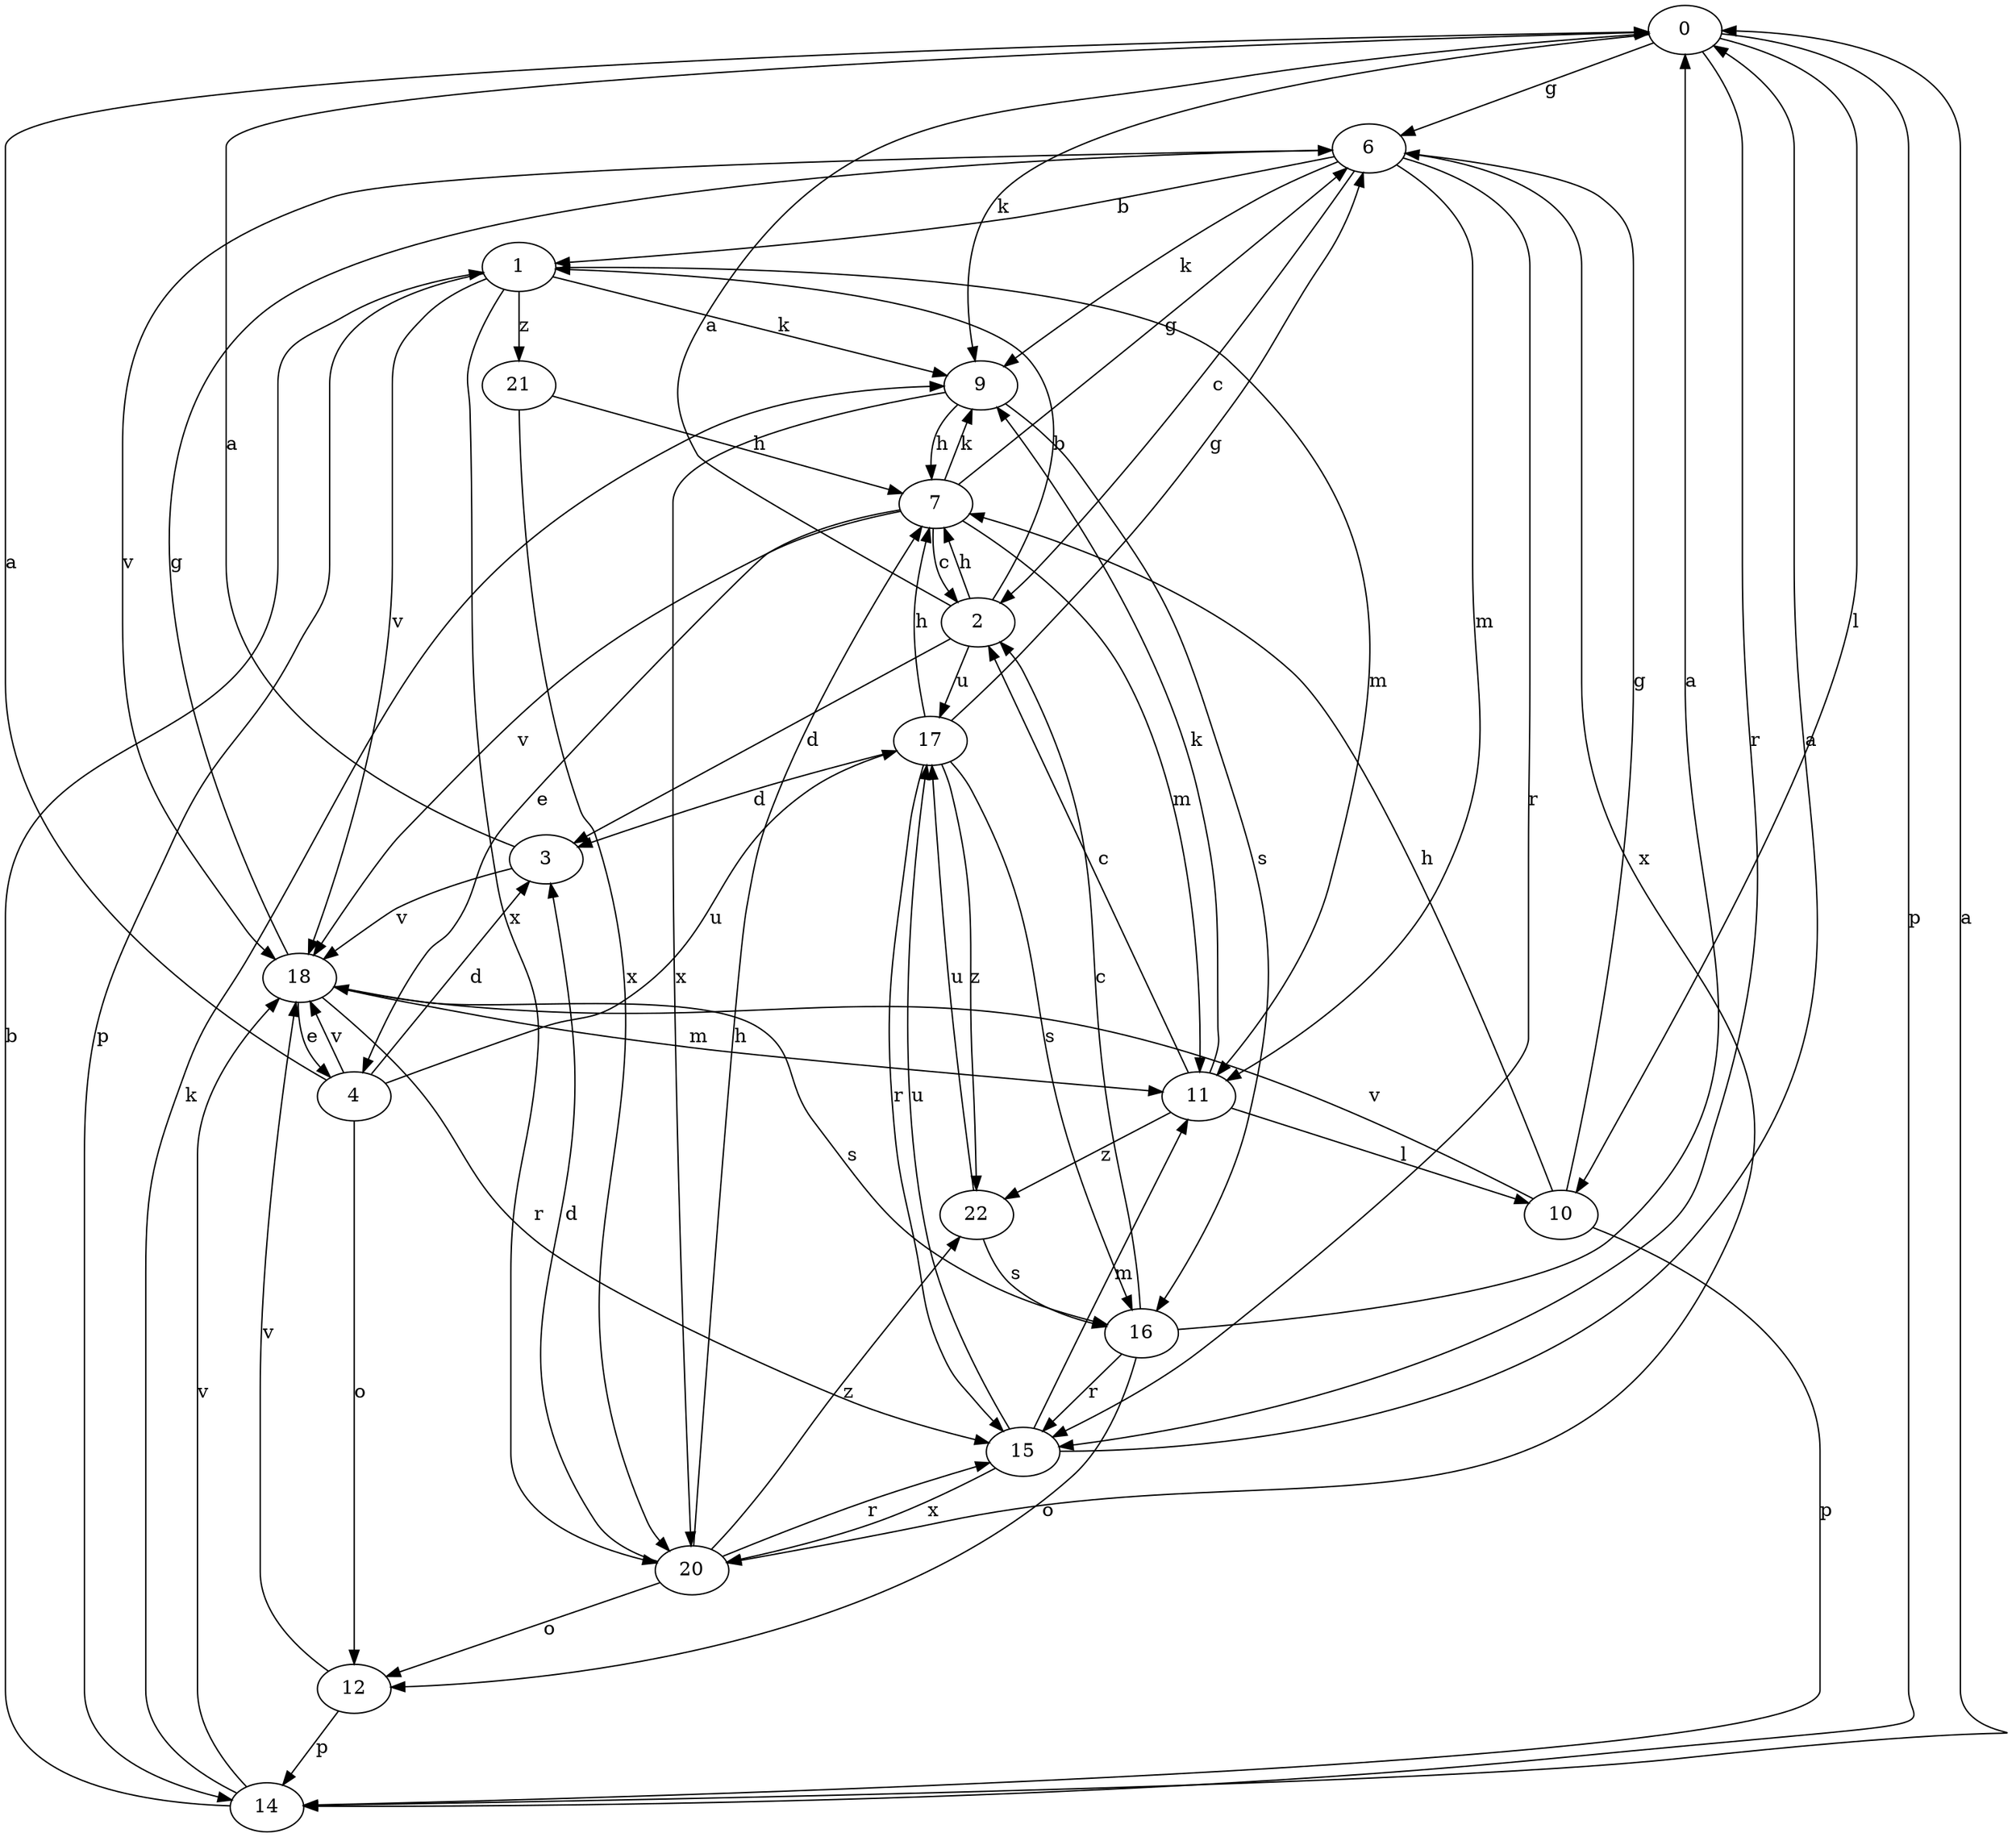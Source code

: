 strict digraph  {
0;
1;
2;
3;
4;
6;
7;
9;
10;
11;
12;
14;
15;
16;
17;
18;
20;
21;
22;
0 -> 6  [label=g];
0 -> 9  [label=k];
0 -> 10  [label=l];
0 -> 14  [label=p];
0 -> 15  [label=r];
1 -> 9  [label=k];
1 -> 11  [label=m];
1 -> 14  [label=p];
1 -> 18  [label=v];
1 -> 20  [label=x];
1 -> 21  [label=z];
2 -> 0  [label=a];
2 -> 1  [label=b];
2 -> 3  [label=d];
2 -> 7  [label=h];
2 -> 17  [label=u];
3 -> 0  [label=a];
3 -> 18  [label=v];
4 -> 0  [label=a];
4 -> 3  [label=d];
4 -> 12  [label=o];
4 -> 17  [label=u];
4 -> 18  [label=v];
6 -> 1  [label=b];
6 -> 2  [label=c];
6 -> 9  [label=k];
6 -> 11  [label=m];
6 -> 15  [label=r];
6 -> 18  [label=v];
6 -> 20  [label=x];
7 -> 2  [label=c];
7 -> 4  [label=e];
7 -> 6  [label=g];
7 -> 9  [label=k];
7 -> 11  [label=m];
7 -> 18  [label=v];
9 -> 7  [label=h];
9 -> 16  [label=s];
9 -> 20  [label=x];
10 -> 6  [label=g];
10 -> 7  [label=h];
10 -> 14  [label=p];
10 -> 18  [label=v];
11 -> 2  [label=c];
11 -> 9  [label=k];
11 -> 10  [label=l];
11 -> 22  [label=z];
12 -> 14  [label=p];
12 -> 18  [label=v];
14 -> 0  [label=a];
14 -> 1  [label=b];
14 -> 9  [label=k];
14 -> 18  [label=v];
15 -> 0  [label=a];
15 -> 11  [label=m];
15 -> 17  [label=u];
15 -> 20  [label=x];
16 -> 0  [label=a];
16 -> 2  [label=c];
16 -> 12  [label=o];
16 -> 15  [label=r];
17 -> 3  [label=d];
17 -> 6  [label=g];
17 -> 7  [label=h];
17 -> 15  [label=r];
17 -> 16  [label=s];
17 -> 22  [label=z];
18 -> 4  [label=e];
18 -> 6  [label=g];
18 -> 11  [label=m];
18 -> 15  [label=r];
18 -> 16  [label=s];
20 -> 3  [label=d];
20 -> 7  [label=h];
20 -> 12  [label=o];
20 -> 15  [label=r];
20 -> 22  [label=z];
21 -> 7  [label=h];
21 -> 20  [label=x];
22 -> 16  [label=s];
22 -> 17  [label=u];
}
